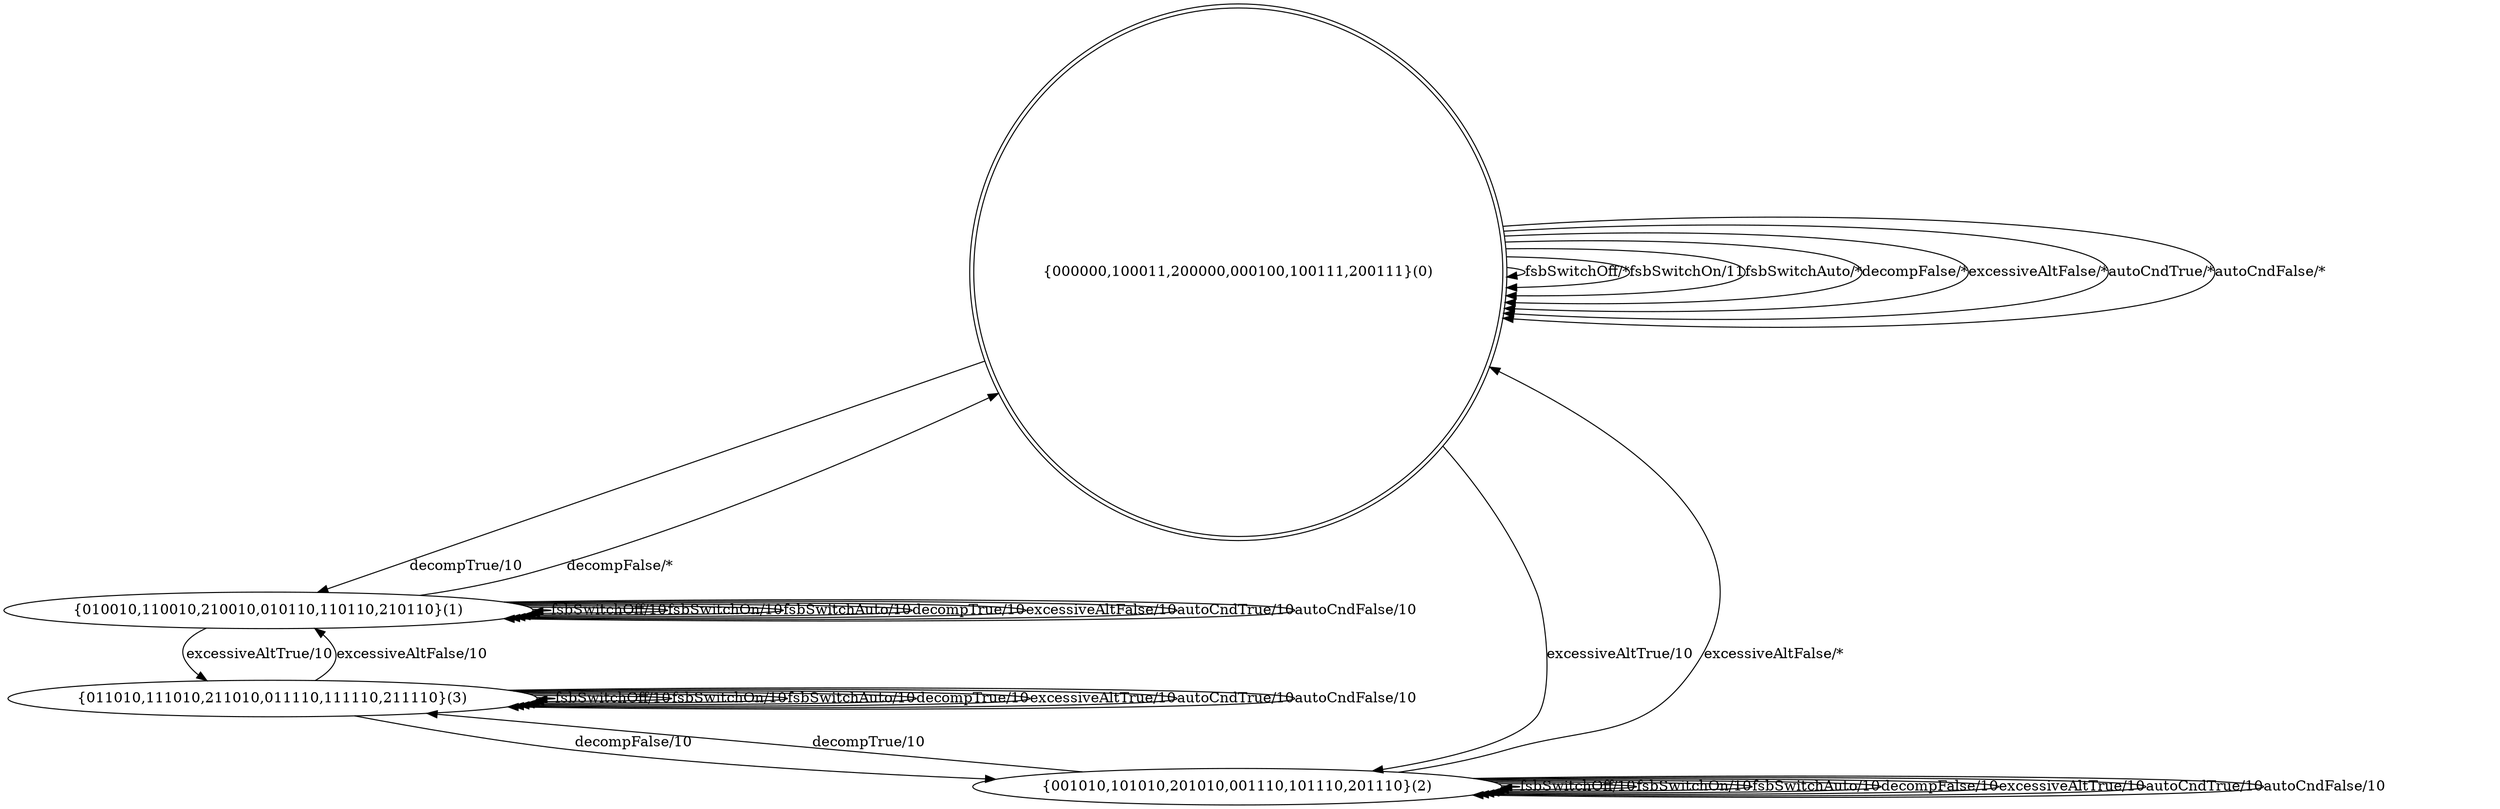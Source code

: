 digraph g {

node [shape = circle]


node [shape = doublecircle]
0[label="{000000,100011,200000,000100,100111,200111}(0)"];

node [shape = ellipse]
1[label="{010010,110010,210010,010110,110110,210110}(1)"];
2[label="{001010,101010,201010,001110,101110,201110}(2)"];
3[label="{011010,111010,211010,011110,111110,211110}(3)"];
0 -> 0[label="fsbSwitchOff/*"];  //{000000,100011,200000,000100,100111,200111} -> {000000,100011,200000,000100,100111,200111}
0 -> 0[label="fsbSwitchOn/11"];  //{000000,100011,200000,000100,100111,200111} -> {000000,100011,200000,000100,100111,200111}
0 -> 0[label="fsbSwitchAuto/*"];  //{000000,100011,200000,000100,100111,200111} -> {000000,100011,200000,000100,100111,200111}
0 -> 1[label="decompTrue/10"];  //{000000,100011,200000,000100,100111,200111} -> {010010,110010,210010,010110,110110,210110}
0 -> 0[label="decompFalse/*"];  //{000000,100011,200000,000100,100111,200111} -> {000000,100011,200000,000100,100111,200111}
0 -> 2[label="excessiveAltTrue/10"];  //{000000,100011,200000,000100,100111,200111} -> {001010,101010,201010,001110,101110,201110}
0 -> 0[label="excessiveAltFalse/*"];  //{000000,100011,200000,000100,100111,200111} -> {000000,100011,200000,000100,100111,200111}
0 -> 0[label="autoCndTrue/*"];  //{000000,100011,200000,000100,100111,200111} -> {000000,100011,200000,000100,100111,200111}
0 -> 0[label="autoCndFalse/*"];  //{000000,100011,200000,000100,100111,200111} -> {000000,100011,200000,000100,100111,200111}
1 -> 1[label="fsbSwitchOff/10"];  //{010010,110010,210010,010110,110110,210110} -> {010010,110010,210010,010110,110110,210110}
1 -> 1[label="fsbSwitchOn/10"];  //{010010,110010,210010,010110,110110,210110} -> {010010,110010,210010,010110,110110,210110}
1 -> 1[label="fsbSwitchAuto/10"];  //{010010,110010,210010,010110,110110,210110} -> {010010,110010,210010,010110,110110,210110}
1 -> 1[label="decompTrue/10"];  //{010010,110010,210010,010110,110110,210110} -> {010010,110010,210010,010110,110110,210110}
1 -> 0[label="decompFalse/*"];  //{010010,110010,210010,010110,110110,210110} -> {000000,100011,200000,000100,100111,200111}
1 -> 3[label="excessiveAltTrue/10"];  //{010010,110010,210010,010110,110110,210110} -> {011010,111010,211010,011110,111110,211110}
1 -> 1[label="excessiveAltFalse/10"];  //{010010,110010,210010,010110,110110,210110} -> {010010,110010,210010,010110,110110,210110}
1 -> 1[label="autoCndTrue/10"];  //{010010,110010,210010,010110,110110,210110} -> {010010,110010,210010,010110,110110,210110}
1 -> 1[label="autoCndFalse/10"];  //{010010,110010,210010,010110,110110,210110} -> {010010,110010,210010,010110,110110,210110}
2 -> 2[label="fsbSwitchOff/10"];  //{001010,101010,201010,001110,101110,201110} -> {001010,101010,201010,001110,101110,201110}
2 -> 2[label="fsbSwitchOn/10"];  //{001010,101010,201010,001110,101110,201110} -> {001010,101010,201010,001110,101110,201110}
2 -> 2[label="fsbSwitchAuto/10"];  //{001010,101010,201010,001110,101110,201110} -> {001010,101010,201010,001110,101110,201110}
2 -> 3[label="decompTrue/10"];  //{001010,101010,201010,001110,101110,201110} -> {011010,111010,211010,011110,111110,211110}
2 -> 2[label="decompFalse/10"];  //{001010,101010,201010,001110,101110,201110} -> {001010,101010,201010,001110,101110,201110}
2 -> 2[label="excessiveAltTrue/10"];  //{001010,101010,201010,001110,101110,201110} -> {001010,101010,201010,001110,101110,201110}
2 -> 0[label="excessiveAltFalse/*"];  //{001010,101010,201010,001110,101110,201110} -> {000000,100011,200000,000100,100111,200111}
2 -> 2[label="autoCndTrue/10"];  //{001010,101010,201010,001110,101110,201110} -> {001010,101010,201010,001110,101110,201110}
2 -> 2[label="autoCndFalse/10"];  //{001010,101010,201010,001110,101110,201110} -> {001010,101010,201010,001110,101110,201110}
3 -> 3[label="fsbSwitchOff/10"];  //{011010,111010,211010,011110,111110,211110} -> {011010,111010,211010,011110,111110,211110}
3 -> 3[label="fsbSwitchOn/10"];  //{011010,111010,211010,011110,111110,211110} -> {011010,111010,211010,011110,111110,211110}
3 -> 3[label="fsbSwitchAuto/10"];  //{011010,111010,211010,011110,111110,211110} -> {011010,111010,211010,011110,111110,211110}
3 -> 3[label="decompTrue/10"];  //{011010,111010,211010,011110,111110,211110} -> {011010,111010,211010,011110,111110,211110}
3 -> 2[label="decompFalse/10"];  //{011010,111010,211010,011110,111110,211110} -> {001010,101010,201010,001110,101110,201110}
3 -> 3[label="excessiveAltTrue/10"];  //{011010,111010,211010,011110,111110,211110} -> {011010,111010,211010,011110,111110,211110}
3 -> 1[label="excessiveAltFalse/10"];  //{011010,111010,211010,011110,111110,211110} -> {010010,110010,210010,010110,110110,210110}
3 -> 3[label="autoCndTrue/10"];  //{011010,111010,211010,011110,111110,211110} -> {011010,111010,211010,011110,111110,211110}
3 -> 3[label="autoCndFalse/10"];  //{011010,111010,211010,011110,111110,211110} -> {011010,111010,211010,011110,111110,211110}

}
